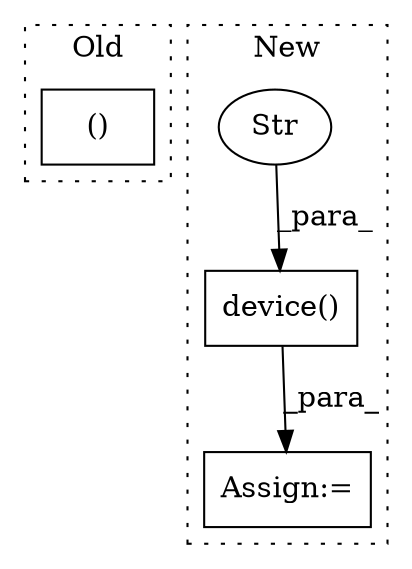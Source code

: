 digraph G {
subgraph cluster0 {
1 [label="()" a="54" s="476" l="12" shape="box"];
label = "Old";
style="dotted";
}
subgraph cluster1 {
2 [label="device()" a="75" s="556,575" l="13,1" shape="box"];
3 [label="Assign:=" a="68" s="553" l="3" shape="box"];
4 [label="Str" a="66" s="569" l="6" shape="ellipse"];
label = "New";
style="dotted";
}
2 -> 3 [label="_para_"];
4 -> 2 [label="_para_"];
}